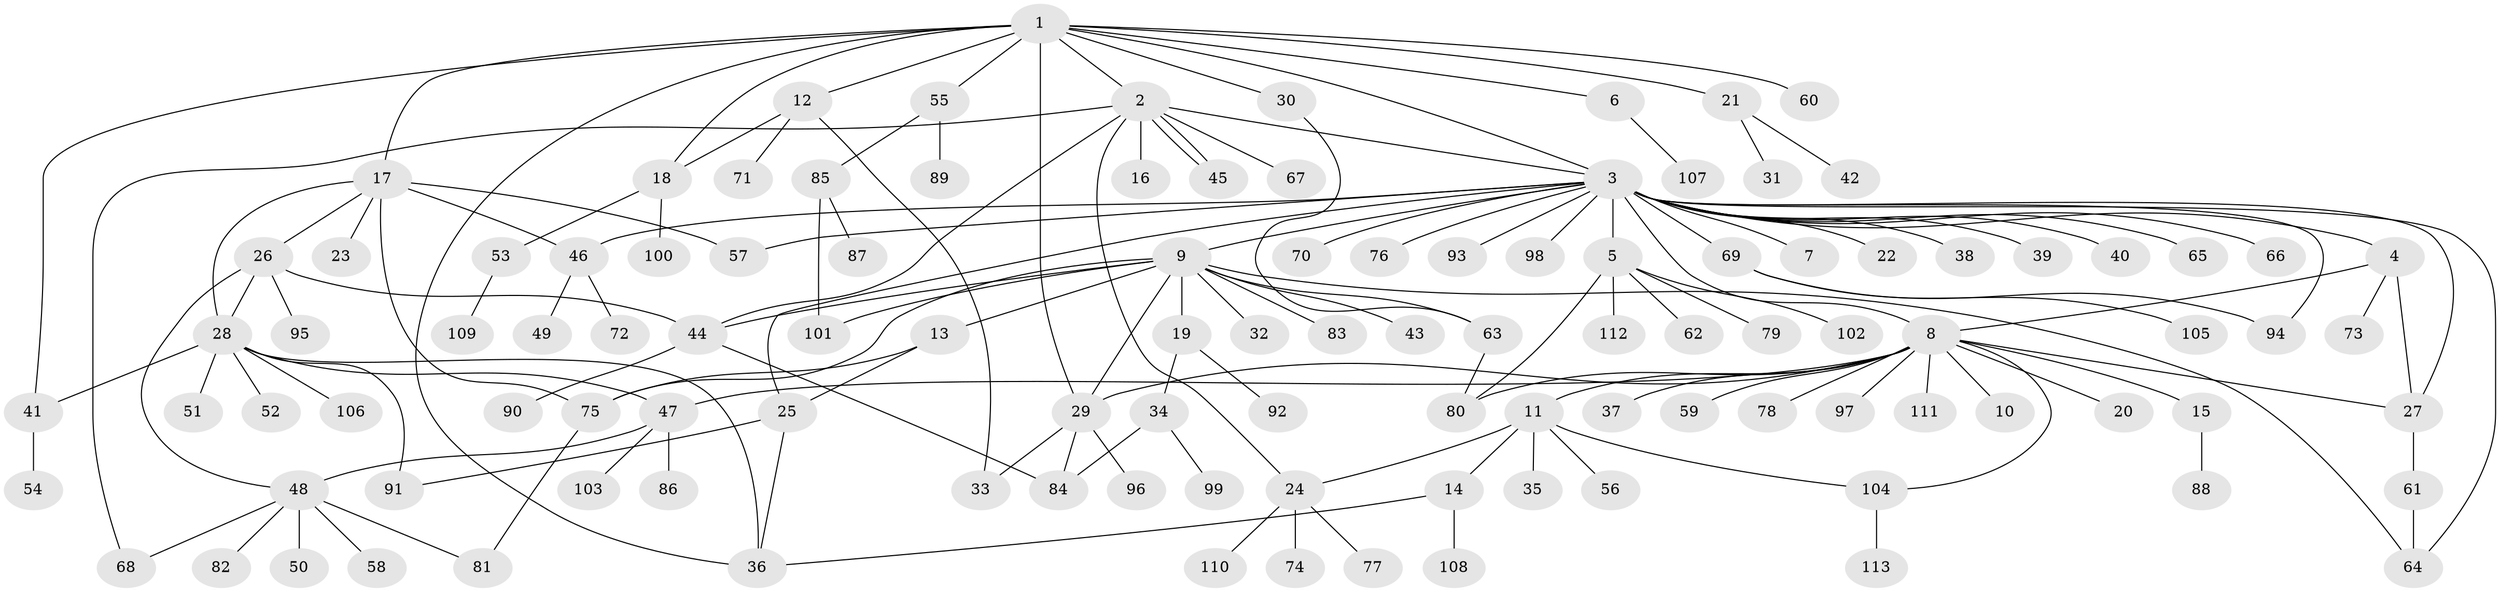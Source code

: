 // Generated by graph-tools (version 1.1) at 2025/14/03/09/25 04:14:41]
// undirected, 113 vertices, 149 edges
graph export_dot {
graph [start="1"]
  node [color=gray90,style=filled];
  1;
  2;
  3;
  4;
  5;
  6;
  7;
  8;
  9;
  10;
  11;
  12;
  13;
  14;
  15;
  16;
  17;
  18;
  19;
  20;
  21;
  22;
  23;
  24;
  25;
  26;
  27;
  28;
  29;
  30;
  31;
  32;
  33;
  34;
  35;
  36;
  37;
  38;
  39;
  40;
  41;
  42;
  43;
  44;
  45;
  46;
  47;
  48;
  49;
  50;
  51;
  52;
  53;
  54;
  55;
  56;
  57;
  58;
  59;
  60;
  61;
  62;
  63;
  64;
  65;
  66;
  67;
  68;
  69;
  70;
  71;
  72;
  73;
  74;
  75;
  76;
  77;
  78;
  79;
  80;
  81;
  82;
  83;
  84;
  85;
  86;
  87;
  88;
  89;
  90;
  91;
  92;
  93;
  94;
  95;
  96;
  97;
  98;
  99;
  100;
  101;
  102;
  103;
  104;
  105;
  106;
  107;
  108;
  109;
  110;
  111;
  112;
  113;
  1 -- 2;
  1 -- 3;
  1 -- 6;
  1 -- 12;
  1 -- 17;
  1 -- 18;
  1 -- 21;
  1 -- 29;
  1 -- 30;
  1 -- 36;
  1 -- 41;
  1 -- 55;
  1 -- 60;
  2 -- 3;
  2 -- 16;
  2 -- 24;
  2 -- 44;
  2 -- 45;
  2 -- 45;
  2 -- 67;
  2 -- 68;
  3 -- 4;
  3 -- 5;
  3 -- 7;
  3 -- 8;
  3 -- 9;
  3 -- 22;
  3 -- 25;
  3 -- 27;
  3 -- 38;
  3 -- 39;
  3 -- 40;
  3 -- 46;
  3 -- 57;
  3 -- 64;
  3 -- 65;
  3 -- 66;
  3 -- 69;
  3 -- 70;
  3 -- 76;
  3 -- 93;
  3 -- 94;
  3 -- 98;
  4 -- 8;
  4 -- 27;
  4 -- 73;
  5 -- 62;
  5 -- 79;
  5 -- 80;
  5 -- 102;
  5 -- 112;
  6 -- 107;
  8 -- 10;
  8 -- 11;
  8 -- 15;
  8 -- 20;
  8 -- 27;
  8 -- 29;
  8 -- 37;
  8 -- 47;
  8 -- 59;
  8 -- 78;
  8 -- 80;
  8 -- 97;
  8 -- 104;
  8 -- 111;
  9 -- 13;
  9 -- 19;
  9 -- 29;
  9 -- 32;
  9 -- 43;
  9 -- 44;
  9 -- 63;
  9 -- 64;
  9 -- 75;
  9 -- 83;
  9 -- 101;
  11 -- 14;
  11 -- 24;
  11 -- 35;
  11 -- 56;
  11 -- 104;
  12 -- 18;
  12 -- 33;
  12 -- 71;
  13 -- 25;
  13 -- 75;
  14 -- 36;
  14 -- 108;
  15 -- 88;
  17 -- 23;
  17 -- 26;
  17 -- 28;
  17 -- 46;
  17 -- 57;
  17 -- 75;
  18 -- 53;
  18 -- 100;
  19 -- 34;
  19 -- 92;
  21 -- 31;
  21 -- 42;
  24 -- 74;
  24 -- 77;
  24 -- 110;
  25 -- 36;
  25 -- 91;
  26 -- 28;
  26 -- 44;
  26 -- 48;
  26 -- 95;
  27 -- 61;
  28 -- 36;
  28 -- 41;
  28 -- 47;
  28 -- 51;
  28 -- 52;
  28 -- 91;
  28 -- 106;
  29 -- 33;
  29 -- 84;
  29 -- 96;
  30 -- 63;
  34 -- 84;
  34 -- 99;
  41 -- 54;
  44 -- 84;
  44 -- 90;
  46 -- 49;
  46 -- 72;
  47 -- 48;
  47 -- 86;
  47 -- 103;
  48 -- 50;
  48 -- 58;
  48 -- 68;
  48 -- 81;
  48 -- 82;
  53 -- 109;
  55 -- 85;
  55 -- 89;
  61 -- 64;
  63 -- 80;
  69 -- 94;
  69 -- 105;
  75 -- 81;
  85 -- 87;
  85 -- 101;
  104 -- 113;
}
